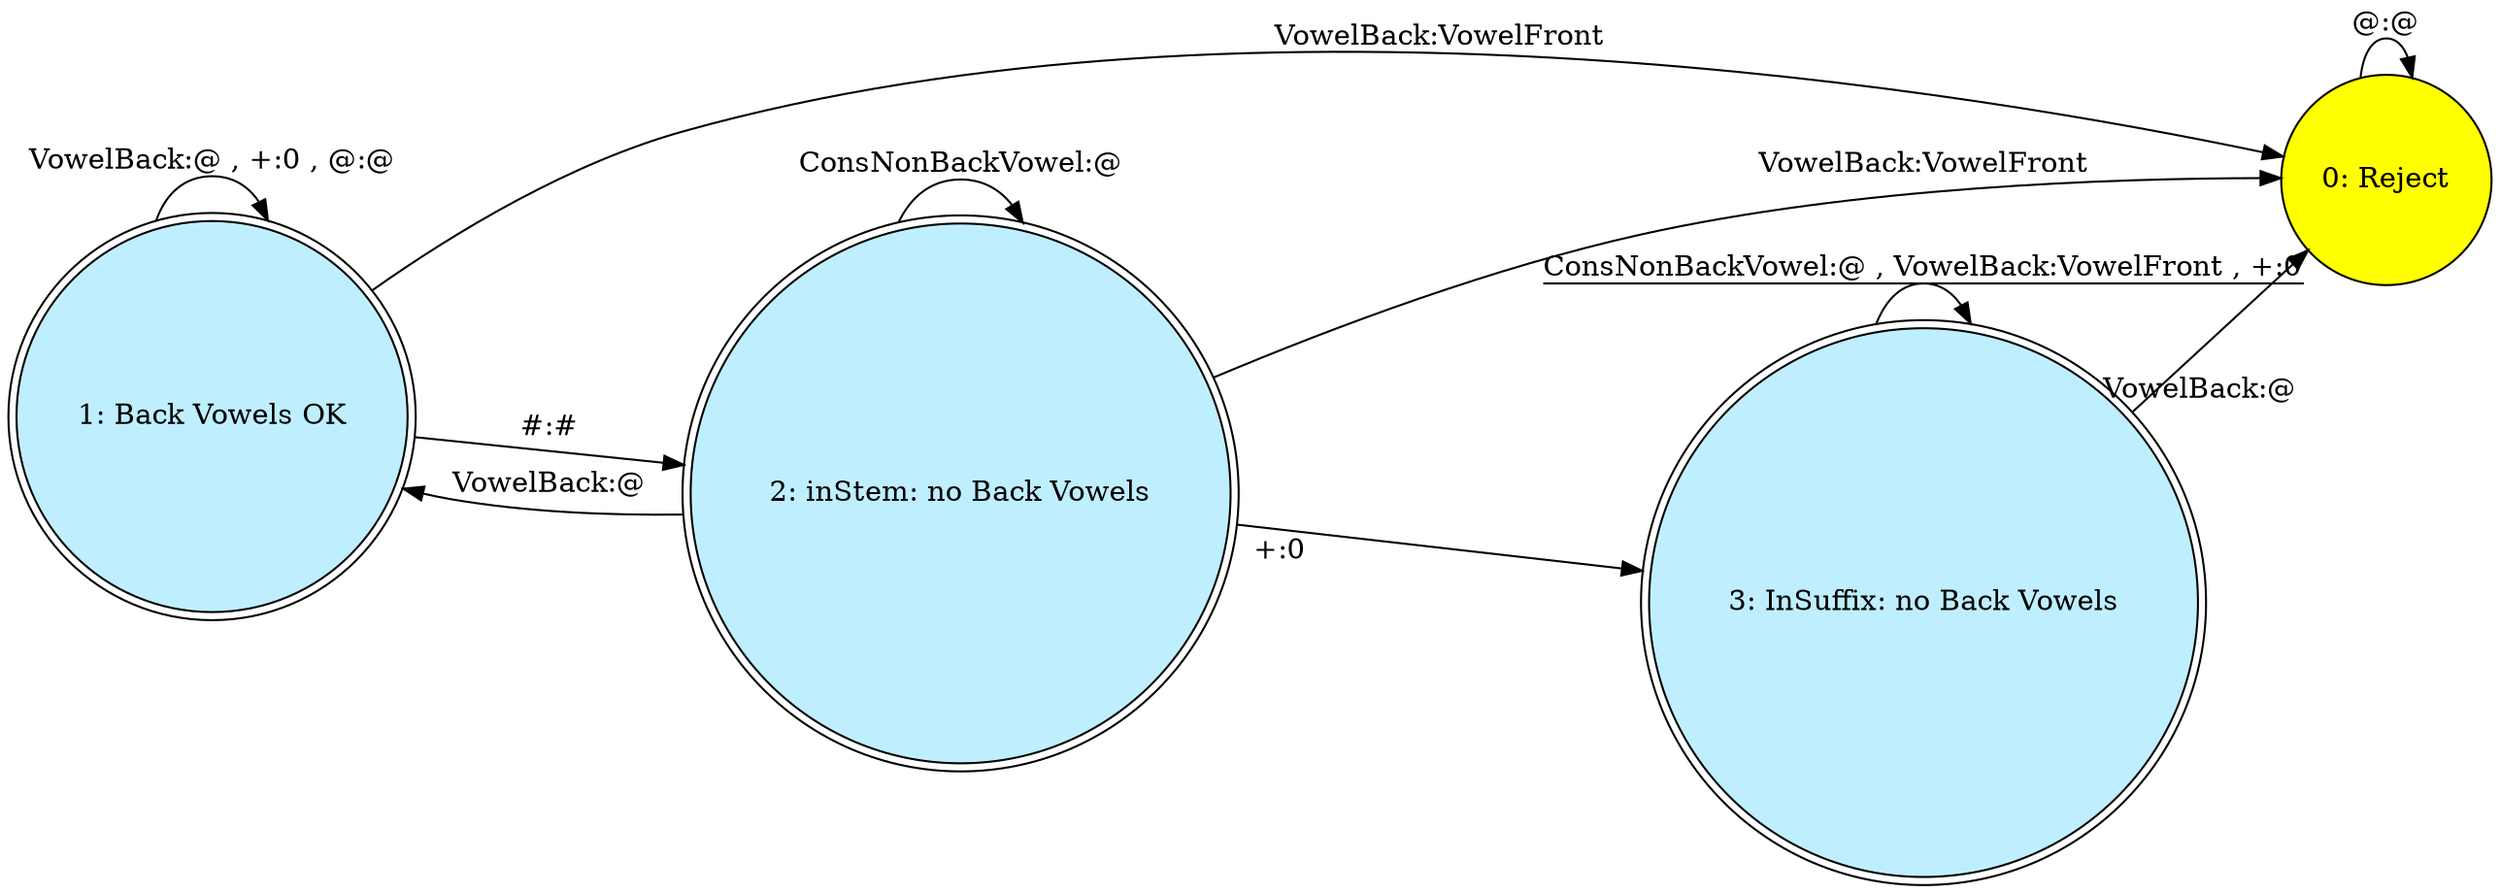 // This graph generated with hfst-fst2txt
digraph "Vowel FRONTING # 1 CENTER=a:ä" {
charset = UTF8;
rankdir = LR;
node [shape=circle,style=filled,fillcolor=lightblue1]
q0 [shape=circle,label="0: Reject", fillcolor=yellow] 
q1 [shape=doublecircle,label="1: Back Vowels OK"] 
q2 [shape=doublecircle,label="2: inStem: no Back Vowels"] 
q3 [shape=doublecircle,label="3: InSuffix: no Back Vowels"] 
q0 -> q0 [label="@:@"];
q1 -> q0 [label="VowelBack:VowelFront"];
q1 -> q1 [label="VowelBack:@ , +:0 , @:@"];
q1 -> q2 [label="#:#"];
q2 -> q0 [label="VowelBack:VowelFront"];
q2 -> q1 [label="VowelBack:@"];
q2 -> q2 [label="ConsNonBackVowel:@"];
q2 -> q3 [labeldistance=2.5,taillabel="+:0"];
q3 -> q3 [decorate=true,label="ConsNonBackVowel:@ , VowelBack:VowelFront , +:0"];
q3 -> q0 [labeldistance=3.5,taillabel="VowelBack:@"];
}
